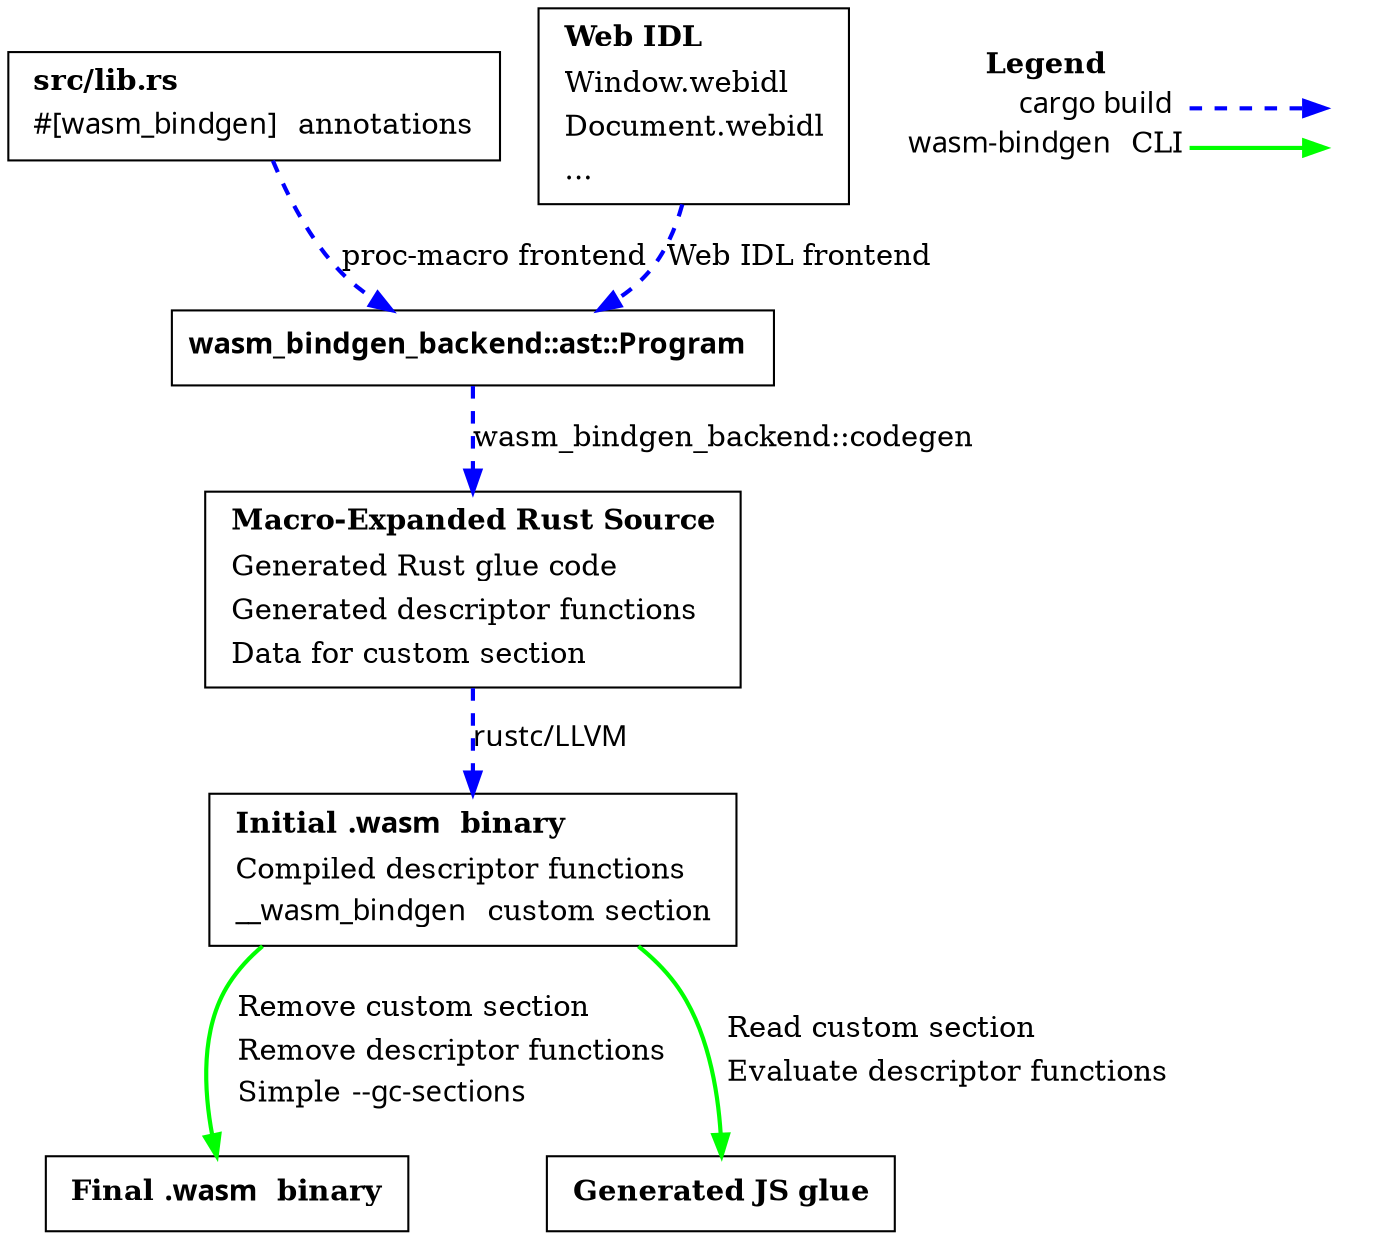 digraph wasm_bindgen_pipeline {
    subgraph actual_stuff {
        node [shape=box];

        annotations [label=<
                     <table border="0">
                     <tr><td align="left"><b>src/lib.rs</b></td></tr>
                     <tr><td align="left"><font face="Menlo">#[wasm_bindgen]</font>  annotations</td></tr>
                     </table>
                     >];
        annotations -> ast [label="proc-macro frontend", style=dashed, penwidth=2.0, color=blue];

        webidl [label=<
                <table border="0">
                <tr><td align="left"><b>Web IDL</b></td></tr>
                <tr><td align="left">Window.webidl</td></tr>
                <tr><td align="left">Document.webidl</td></tr>
                <tr><td align="left">...</td></tr>
                </table>
                >];
        webidl -> ast [label="Web IDL frontend", style=dashed, penwidth=2.0, color=blue];

        ast [label=<<b><font face="Menlo">wasm_bindgen_backend::ast::Program</font> </b>>];
        ast -> macro_expanded_rust [label="wasm_bindgen_backend::codegen", face="Menlo", style=dashed, penwidth=2.0, color=blue];

        macro_expanded_rust [label=<<table border="0">
                             <tr><td align="left"><b>Macro-Expanded Rust Source</b></td></tr>
                             <tr><td align="left">Generated Rust glue code</td></tr>
                             <tr><td align="left">Generated descriptor functions</td></tr>
                             <tr><td align="left">Data for custom section</td></tr>
                             </table>>];
        macro_expanded_rust -> initial_wasm [label=<<font face="Menlo">rustc/LLVM</font> >, style=dashed, penwidth=2.0, color=blue];

        initial_wasm [label=<
                      <table border="0">
                      <tr><td align="left"><b>Initial <font face="Menlo">.wasm</font>  binary</b></td></tr>
                      <tr><td align="left">Compiled descriptor functions</td></tr>
                      <tr><td align="left"><font face="Menlo">__wasm_bindgen</font>  custom section</td></tr>
                      </table>
                      >];
        initial_wasm -> final_wasm [penwidth=2.0, color=green, label=<
                                    <table border="0">
                                    <tr><td align="left">Remove custom section</td></tr>
                                    <tr><td align="left">Remove descriptor functions</td></tr>
                                    <tr><td align="left">Simple <font face="Menlo">--gc-sections</font> </td></tr>
                                    </table>
                                    >];
        initial_wasm -> js_glue [penwidth=2.0, color=green, label=<
                                 <table border="0">
                                 <tr><td align="left">Read custom section</td></tr>
                                 <tr><td align="left">Evaluate descriptor functions</td></tr>
                                 </table>
                                 >];

        final_wasm [label=<
                    <table border="0">
                    <tr><td align="left"><b>Final <font face="Menlo">.wasm</font>  binary</b></td></tr>
                    </table>
                    >];


        js_glue [label=<
                 <table border="0">
                 <tr><td align="left"><b>Generated JS glue</b></td></tr>
                 </table>
                 >];
    }

    subgraph legend {
        node [shape=plaintext];

        key [label=<
             <table border="0" cellpadding="2" cellspacing="0" cellborder="0">
             <tr><td><b>Legend</b></td></tr>
             <tr><td align="right" port="i1"><font face="Menlo">cargo build</font> </td></tr>
             <tr><td align="right" port="i2"><font face="Menlo">wasm-bindgen</font>  CLI</td></tr>
             </table>
             >];
        key2 [label=<
              <table border="0" cellpadding="2" cellspacing="0" cellborder="0">
              <tr><td>&nbsp;</td></tr>
              <tr><td port="i1">&nbsp;</td></tr>
              <tr><td port="i2">&nbsp;</td></tr>
              </table>
              >];

        {
            rank=same;
        key:i1:e -> key2:i1:w [style=dashed, penwidth=2.0, color=blue];
        key:i2:e -> key2:i2:w [penwidth=2.0, color=green];
        }
    }
}
